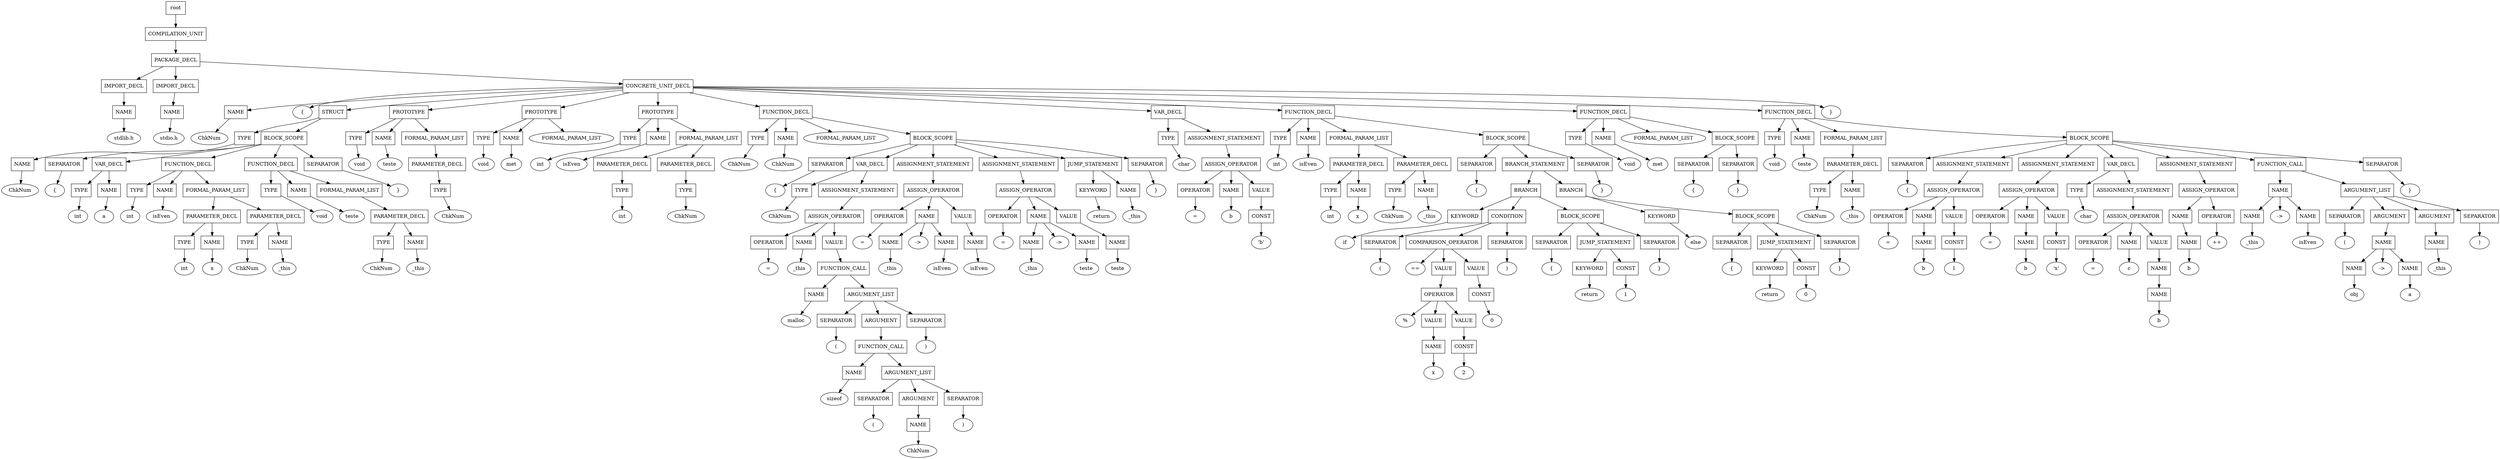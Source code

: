 digraph G {
	splines="TRUE";
	n_0 [label="root", shape="rectangle"]
	n_0 -> n_1
	n_1 [label="COMPILATION_UNIT", shape="rectangle"]
	n_1 -> n_2
	n_2 [label="PACKAGE_DECL", shape="rectangle"]
	n_2 -> n_3
	n_3 [label="IMPORT_DECL", shape="rectangle"]
	n_3 -> n_6
	n_6 [label="NAME", shape="rectangle"]
	n_6 -> n_20
	n_20 [label="stdlib.h", shape="ellipse"]
	n_2 -> n_4
	n_4 [label="IMPORT_DECL", shape="rectangle"]
	n_4 -> n_7
	n_7 [label="NAME", shape="rectangle"]
	n_7 -> n_21
	n_21 [label="stdio.h", shape="ellipse"]
	n_2 -> n_5
	n_5 [label="CONCRETE_UNIT_DECL", shape="rectangle"]
	n_5 -> n_8
	n_8 [label="NAME", shape="rectangle"]
	n_8 -> n_22
	n_22 [label="ChkNum", shape="ellipse"]
	n_5 -> n_9
	n_9 [label="{", shape="ellipse"]
	n_5 -> n_10
	n_10 [label="STRUCT", shape="rectangle"]
	n_10 -> n_23
	n_23 [label="TYPE", shape="rectangle"]
	n_23 -> n_52
	n_52 [label="NAME", shape="rectangle"]
	n_52 -> n_98
	n_98 [label="ChkNum", shape="ellipse"]
	n_10 -> n_24
	n_24 [label="BLOCK_SCOPE", shape="rectangle"]
	n_24 -> n_53
	n_53 [label="SEPARATOR", shape="rectangle"]
	n_53 -> n_99
	n_99 [label="{", shape="ellipse"]
	n_24 -> n_54
	n_54 [label="VAR_DECL", shape="rectangle"]
	n_54 -> n_100
	n_100 [label="TYPE", shape="rectangle"]
	n_100 -> n_144
	n_144 [label="int", shape="ellipse"]
	n_54 -> n_101
	n_101 [label="NAME", shape="rectangle"]
	n_101 -> n_145
	n_145 [label="a", shape="ellipse"]
	n_24 -> n_55
	n_55 [label="FUNCTION_DECL", shape="rectangle"]
	n_55 -> n_102
	n_102 [label="TYPE", shape="rectangle"]
	n_102 -> n_146
	n_146 [label="int", shape="ellipse"]
	n_55 -> n_103
	n_103 [label="NAME", shape="rectangle"]
	n_103 -> n_147
	n_147 [label="isEven", shape="ellipse"]
	n_55 -> n_104
	n_104 [label="FORMAL_PARAM_LIST", shape="rectangle"]
	n_104 -> n_148
	n_148 [label="PARAMETER_DECL", shape="rectangle"]
	n_148 -> n_197
	n_197 [label="TYPE", shape="rectangle"]
	n_197 -> n_245
	n_245 [label="int", shape="ellipse"]
	n_148 -> n_198
	n_198 [label="NAME", shape="rectangle"]
	n_198 -> n_246
	n_246 [label="x", shape="ellipse"]
	n_104 -> n_149
	n_149 [label="PARAMETER_DECL", shape="rectangle"]
	n_149 -> n_199
	n_199 [label="TYPE", shape="rectangle"]
	n_199 -> n_247
	n_247 [label="ChkNum", shape="ellipse"]
	n_149 -> n_200
	n_200 [label="NAME", shape="rectangle"]
	n_200 -> n_248
	n_248 [label="_this", shape="ellipse"]
	n_24 -> n_56
	n_56 [label="FUNCTION_DECL", shape="rectangle"]
	n_56 -> n_105
	n_105 [label="TYPE", shape="rectangle"]
	n_105 -> n_150
	n_150 [label="void", shape="ellipse"]
	n_56 -> n_106
	n_106 [label="NAME", shape="rectangle"]
	n_106 -> n_151
	n_151 [label="teste", shape="ellipse"]
	n_56 -> n_107
	n_107 [label="FORMAL_PARAM_LIST", shape="rectangle"]
	n_107 -> n_152
	n_152 [label="PARAMETER_DECL", shape="rectangle"]
	n_152 -> n_201
	n_201 [label="TYPE", shape="rectangle"]
	n_201 -> n_249
	n_249 [label="ChkNum", shape="ellipse"]
	n_152 -> n_202
	n_202 [label="NAME", shape="rectangle"]
	n_202 -> n_250
	n_250 [label="_this", shape="ellipse"]
	n_24 -> n_57
	n_57 [label="SEPARATOR", shape="rectangle"]
	n_57 -> n_108
	n_108 [label="}", shape="ellipse"]
	n_5 -> n_11
	n_11 [label="PROTOTYPE", shape="rectangle"]
	n_11 -> n_25
	n_25 [label="TYPE", shape="rectangle"]
	n_25 -> n_58
	n_58 [label="void", shape="ellipse"]
	n_11 -> n_26
	n_26 [label="NAME", shape="rectangle"]
	n_26 -> n_59
	n_59 [label="teste", shape="ellipse"]
	n_11 -> n_27
	n_27 [label="FORMAL_PARAM_LIST", shape="rectangle"]
	n_27 -> n_60
	n_60 [label="PARAMETER_DECL", shape="rectangle"]
	n_60 -> n_109
	n_109 [label="TYPE", shape="rectangle"]
	n_109 -> n_153
	n_153 [label="ChkNum", shape="ellipse"]
	n_5 -> n_12
	n_12 [label="PROTOTYPE", shape="rectangle"]
	n_12 -> n_28
	n_28 [label="TYPE", shape="rectangle"]
	n_28 -> n_61
	n_61 [label="void", shape="ellipse"]
	n_12 -> n_29
	n_29 [label="NAME", shape="rectangle"]
	n_29 -> n_62
	n_62 [label="met", shape="ellipse"]
	n_12 -> n_30
	n_30 [label="FORMAL_PARAM_LIST", shape="ellipse"]
	n_5 -> n_13
	n_13 [label="PROTOTYPE", shape="rectangle"]
	n_13 -> n_31
	n_31 [label="TYPE", shape="rectangle"]
	n_31 -> n_63
	n_63 [label="int", shape="ellipse"]
	n_13 -> n_32
	n_32 [label="NAME", shape="rectangle"]
	n_32 -> n_64
	n_64 [label="isEven", shape="ellipse"]
	n_13 -> n_33
	n_33 [label="FORMAL_PARAM_LIST", shape="rectangle"]
	n_33 -> n_65
	n_65 [label="PARAMETER_DECL", shape="rectangle"]
	n_65 -> n_110
	n_110 [label="TYPE", shape="rectangle"]
	n_110 -> n_154
	n_154 [label="int", shape="ellipse"]
	n_33 -> n_66
	n_66 [label="PARAMETER_DECL", shape="rectangle"]
	n_66 -> n_111
	n_111 [label="TYPE", shape="rectangle"]
	n_111 -> n_155
	n_155 [label="ChkNum", shape="ellipse"]
	n_5 -> n_14
	n_14 [label="FUNCTION_DECL", shape="rectangle"]
	n_14 -> n_34
	n_34 [label="TYPE", shape="rectangle"]
	n_34 -> n_67
	n_67 [label="ChkNum", shape="ellipse"]
	n_14 -> n_35
	n_35 [label="NAME", shape="rectangle"]
	n_35 -> n_68
	n_68 [label="ChkNum", shape="ellipse"]
	n_14 -> n_36
	n_36 [label="FORMAL_PARAM_LIST", shape="ellipse"]
	n_14 -> n_37
	n_37 [label="BLOCK_SCOPE", shape="rectangle"]
	n_37 -> n_69
	n_69 [label="SEPARATOR", shape="rectangle"]
	n_69 -> n_112
	n_112 [label="{", shape="ellipse"]
	n_37 -> n_70
	n_70 [label="VAR_DECL", shape="rectangle"]
	n_70 -> n_113
	n_113 [label="TYPE", shape="rectangle"]
	n_113 -> n_156
	n_156 [label="ChkNum", shape="ellipse"]
	n_70 -> n_114
	n_114 [label="ASSIGNMENT_STATEMENT", shape="rectangle"]
	n_114 -> n_157
	n_157 [label="ASSIGN_OPERATOR", shape="rectangle"]
	n_157 -> n_203
	n_203 [label="OPERATOR", shape="rectangle"]
	n_203 -> n_251
	n_251 [label="=", shape="ellipse"]
	n_157 -> n_204
	n_204 [label="NAME", shape="rectangle"]
	n_204 -> n_252
	n_252 [label="_this", shape="ellipse"]
	n_157 -> n_205
	n_205 [label="VALUE", shape="rectangle"]
	n_205 -> n_253
	n_253 [label="FUNCTION_CALL", shape="rectangle"]
	n_253 -> n_285
	n_285 [label="NAME", shape="rectangle"]
	n_285 -> n_296
	n_296 [label="malloc", shape="ellipse"]
	n_253 -> n_286
	n_286 [label="ARGUMENT_LIST", shape="rectangle"]
	n_286 -> n_297
	n_297 [label="SEPARATOR", shape="rectangle"]
	n_297 -> n_305
	n_305 [label="(", shape="ellipse"]
	n_286 -> n_298
	n_298 [label="ARGUMENT", shape="rectangle"]
	n_298 -> n_306
	n_306 [label="FUNCTION_CALL", shape="rectangle"]
	n_306 -> n_310
	n_310 [label="NAME", shape="rectangle"]
	n_310 -> n_314
	n_314 [label="sizeof", shape="ellipse"]
	n_306 -> n_311
	n_311 [label="ARGUMENT_LIST", shape="rectangle"]
	n_311 -> n_315
	n_315 [label="SEPARATOR", shape="rectangle"]
	n_315 -> n_318
	n_318 [label="(", shape="ellipse"]
	n_311 -> n_316
	n_316 [label="ARGUMENT", shape="rectangle"]
	n_316 -> n_319
	n_319 [label="NAME", shape="rectangle"]
	n_319 -> n_321
	n_321 [label="ChkNum", shape="ellipse"]
	n_311 -> n_317
	n_317 [label="SEPARATOR", shape="rectangle"]
	n_317 -> n_320
	n_320 [label=")", shape="ellipse"]
	n_286 -> n_299
	n_299 [label="SEPARATOR", shape="rectangle"]
	n_299 -> n_307
	n_307 [label=")", shape="ellipse"]
	n_37 -> n_71
	n_71 [label="ASSIGNMENT_STATEMENT", shape="rectangle"]
	n_71 -> n_115
	n_115 [label="ASSIGN_OPERATOR", shape="rectangle"]
	n_115 -> n_158
	n_158 [label="OPERATOR", shape="rectangle"]
	n_158 -> n_206
	n_206 [label="=", shape="ellipse"]
	n_115 -> n_159
	n_159 [label="NAME", shape="rectangle"]
	n_159 -> n_207
	n_207 [label="NAME", shape="rectangle"]
	n_207 -> n_254
	n_254 [label="_this", shape="ellipse"]
	n_159 -> n_208
	n_208 [label="->", shape="ellipse"]
	n_159 -> n_209
	n_209 [label="NAME", shape="rectangle"]
	n_209 -> n_255
	n_255 [label="isEven", shape="ellipse"]
	n_115 -> n_160
	n_160 [label="VALUE", shape="rectangle"]
	n_160 -> n_210
	n_210 [label="NAME", shape="rectangle"]
	n_210 -> n_256
	n_256 [label="isEven", shape="ellipse"]
	n_37 -> n_72
	n_72 [label="ASSIGNMENT_STATEMENT", shape="rectangle"]
	n_72 -> n_116
	n_116 [label="ASSIGN_OPERATOR", shape="rectangle"]
	n_116 -> n_161
	n_161 [label="OPERATOR", shape="rectangle"]
	n_161 -> n_211
	n_211 [label="=", shape="ellipse"]
	n_116 -> n_162
	n_162 [label="NAME", shape="rectangle"]
	n_162 -> n_212
	n_212 [label="NAME", shape="rectangle"]
	n_212 -> n_257
	n_257 [label="_this", shape="ellipse"]
	n_162 -> n_213
	n_213 [label="->", shape="ellipse"]
	n_162 -> n_214
	n_214 [label="NAME", shape="rectangle"]
	n_214 -> n_258
	n_258 [label="teste", shape="ellipse"]
	n_116 -> n_163
	n_163 [label="VALUE", shape="rectangle"]
	n_163 -> n_215
	n_215 [label="NAME", shape="rectangle"]
	n_215 -> n_259
	n_259 [label="teste", shape="ellipse"]
	n_37 -> n_73
	n_73 [label="JUMP_STATEMENT", shape="rectangle"]
	n_73 -> n_117
	n_117 [label="KEYWORD", shape="rectangle"]
	n_117 -> n_164
	n_164 [label="return", shape="ellipse"]
	n_73 -> n_118
	n_118 [label="NAME", shape="rectangle"]
	n_118 -> n_165
	n_165 [label="_this", shape="ellipse"]
	n_37 -> n_74
	n_74 [label="SEPARATOR", shape="rectangle"]
	n_74 -> n_119
	n_119 [label="}", shape="ellipse"]
	n_5 -> n_15
	n_15 [label="VAR_DECL", shape="rectangle"]
	n_15 -> n_38
	n_38 [label="TYPE", shape="rectangle"]
	n_38 -> n_75
	n_75 [label="char", shape="ellipse"]
	n_15 -> n_39
	n_39 [label="ASSIGNMENT_STATEMENT", shape="rectangle"]
	n_39 -> n_76
	n_76 [label="ASSIGN_OPERATOR", shape="rectangle"]
	n_76 -> n_120
	n_120 [label="OPERATOR", shape="rectangle"]
	n_120 -> n_166
	n_166 [label="=", shape="ellipse"]
	n_76 -> n_121
	n_121 [label="NAME", shape="rectangle"]
	n_121 -> n_167
	n_167 [label="b", shape="ellipse"]
	n_76 -> n_122
	n_122 [label="VALUE", shape="rectangle"]
	n_122 -> n_168
	n_168 [label="CONST", shape="rectangle"]
	n_168 -> n_216
	n_216 [label="'b'", shape="ellipse"]
	n_5 -> n_16
	n_16 [label="FUNCTION_DECL", shape="rectangle"]
	n_16 -> n_40
	n_40 [label="TYPE", shape="rectangle"]
	n_40 -> n_77
	n_77 [label="int", shape="ellipse"]
	n_16 -> n_41
	n_41 [label="NAME", shape="rectangle"]
	n_41 -> n_78
	n_78 [label="isEven", shape="ellipse"]
	n_16 -> n_42
	n_42 [label="FORMAL_PARAM_LIST", shape="rectangle"]
	n_42 -> n_79
	n_79 [label="PARAMETER_DECL", shape="rectangle"]
	n_79 -> n_123
	n_123 [label="TYPE", shape="rectangle"]
	n_123 -> n_169
	n_169 [label="int", shape="ellipse"]
	n_79 -> n_124
	n_124 [label="NAME", shape="rectangle"]
	n_124 -> n_170
	n_170 [label="x", shape="ellipse"]
	n_42 -> n_80
	n_80 [label="PARAMETER_DECL", shape="rectangle"]
	n_80 -> n_125
	n_125 [label="TYPE", shape="rectangle"]
	n_125 -> n_171
	n_171 [label="ChkNum", shape="ellipse"]
	n_80 -> n_126
	n_126 [label="NAME", shape="rectangle"]
	n_126 -> n_172
	n_172 [label="_this", shape="ellipse"]
	n_16 -> n_43
	n_43 [label="BLOCK_SCOPE", shape="rectangle"]
	n_43 -> n_81
	n_81 [label="SEPARATOR", shape="rectangle"]
	n_81 -> n_127
	n_127 [label="{", shape="ellipse"]
	n_43 -> n_82
	n_82 [label="BRANCH_STATEMENT", shape="rectangle"]
	n_82 -> n_128
	n_128 [label="BRANCH", shape="rectangle"]
	n_128 -> n_173
	n_173 [label="KEYWORD", shape="rectangle"]
	n_173 -> n_217
	n_217 [label="if", shape="ellipse"]
	n_128 -> n_174
	n_174 [label="CONDITION", shape="rectangle"]
	n_174 -> n_218
	n_218 [label="SEPARATOR", shape="rectangle"]
	n_218 -> n_260
	n_260 [label="(", shape="ellipse"]
	n_174 -> n_219
	n_219 [label="COMPARISON_OPERATOR", shape="rectangle"]
	n_219 -> n_261
	n_261 [label="==", shape="ellipse"]
	n_219 -> n_262
	n_262 [label="VALUE", shape="rectangle"]
	n_262 -> n_287
	n_287 [label="OPERATOR", shape="rectangle"]
	n_287 -> n_300
	n_300 [label="%", shape="ellipse"]
	n_287 -> n_301
	n_301 [label="VALUE", shape="rectangle"]
	n_301 -> n_308
	n_308 [label="NAME", shape="rectangle"]
	n_308 -> n_312
	n_312 [label="x", shape="ellipse"]
	n_287 -> n_302
	n_302 [label="VALUE", shape="rectangle"]
	n_302 -> n_309
	n_309 [label="CONST", shape="rectangle"]
	n_309 -> n_313
	n_313 [label="2", shape="ellipse"]
	n_219 -> n_263
	n_263 [label="VALUE", shape="rectangle"]
	n_263 -> n_288
	n_288 [label="CONST", shape="rectangle"]
	n_288 -> n_303
	n_303 [label="0", shape="ellipse"]
	n_174 -> n_220
	n_220 [label="SEPARATOR", shape="rectangle"]
	n_220 -> n_264
	n_264 [label=")", shape="ellipse"]
	n_128 -> n_175
	n_175 [label="BLOCK_SCOPE", shape="rectangle"]
	n_175 -> n_221
	n_221 [label="SEPARATOR", shape="rectangle"]
	n_221 -> n_265
	n_265 [label="{", shape="ellipse"]
	n_175 -> n_222
	n_222 [label="JUMP_STATEMENT", shape="rectangle"]
	n_222 -> n_266
	n_266 [label="KEYWORD", shape="rectangle"]
	n_266 -> n_289
	n_289 [label="return", shape="ellipse"]
	n_222 -> n_267
	n_267 [label="CONST", shape="rectangle"]
	n_267 -> n_290
	n_290 [label="1", shape="ellipse"]
	n_175 -> n_223
	n_223 [label="SEPARATOR", shape="rectangle"]
	n_223 -> n_268
	n_268 [label="}", shape="ellipse"]
	n_82 -> n_129
	n_129 [label="BRANCH", shape="rectangle"]
	n_129 -> n_176
	n_176 [label="KEYWORD", shape="rectangle"]
	n_176 -> n_224
	n_224 [label="else", shape="ellipse"]
	n_129 -> n_177
	n_177 [label="BLOCK_SCOPE", shape="rectangle"]
	n_177 -> n_225
	n_225 [label="SEPARATOR", shape="rectangle"]
	n_225 -> n_269
	n_269 [label="{", shape="ellipse"]
	n_177 -> n_226
	n_226 [label="JUMP_STATEMENT", shape="rectangle"]
	n_226 -> n_270
	n_270 [label="KEYWORD", shape="rectangle"]
	n_270 -> n_291
	n_291 [label="return", shape="ellipse"]
	n_226 -> n_271
	n_271 [label="CONST", shape="rectangle"]
	n_271 -> n_292
	n_292 [label="0", shape="ellipse"]
	n_177 -> n_227
	n_227 [label="SEPARATOR", shape="rectangle"]
	n_227 -> n_272
	n_272 [label="}", shape="ellipse"]
	n_43 -> n_83
	n_83 [label="SEPARATOR", shape="rectangle"]
	n_83 -> n_130
	n_130 [label="}", shape="ellipse"]
	n_5 -> n_17
	n_17 [label="FUNCTION_DECL", shape="rectangle"]
	n_17 -> n_44
	n_44 [label="TYPE", shape="rectangle"]
	n_44 -> n_84
	n_84 [label="void", shape="ellipse"]
	n_17 -> n_45
	n_45 [label="NAME", shape="rectangle"]
	n_45 -> n_85
	n_85 [label="met", shape="ellipse"]
	n_17 -> n_46
	n_46 [label="FORMAL_PARAM_LIST", shape="ellipse"]
	n_17 -> n_47
	n_47 [label="BLOCK_SCOPE", shape="rectangle"]
	n_47 -> n_86
	n_86 [label="SEPARATOR", shape="rectangle"]
	n_86 -> n_131
	n_131 [label="{", shape="ellipse"]
	n_47 -> n_87
	n_87 [label="SEPARATOR", shape="rectangle"]
	n_87 -> n_132
	n_132 [label="}", shape="ellipse"]
	n_5 -> n_18
	n_18 [label="FUNCTION_DECL", shape="rectangle"]
	n_18 -> n_48
	n_48 [label="TYPE", shape="rectangle"]
	n_48 -> n_88
	n_88 [label="void", shape="ellipse"]
	n_18 -> n_49
	n_49 [label="NAME", shape="rectangle"]
	n_49 -> n_89
	n_89 [label="teste", shape="ellipse"]
	n_18 -> n_50
	n_50 [label="FORMAL_PARAM_LIST", shape="rectangle"]
	n_50 -> n_90
	n_90 [label="PARAMETER_DECL", shape="rectangle"]
	n_90 -> n_133
	n_133 [label="TYPE", shape="rectangle"]
	n_133 -> n_178
	n_178 [label="ChkNum", shape="ellipse"]
	n_90 -> n_134
	n_134 [label="NAME", shape="rectangle"]
	n_134 -> n_179
	n_179 [label="_this", shape="ellipse"]
	n_18 -> n_51
	n_51 [label="BLOCK_SCOPE", shape="rectangle"]
	n_51 -> n_91
	n_91 [label="SEPARATOR", shape="rectangle"]
	n_91 -> n_135
	n_135 [label="{", shape="ellipse"]
	n_51 -> n_92
	n_92 [label="ASSIGNMENT_STATEMENT", shape="rectangle"]
	n_92 -> n_136
	n_136 [label="ASSIGN_OPERATOR", shape="rectangle"]
	n_136 -> n_180
	n_180 [label="OPERATOR", shape="rectangle"]
	n_180 -> n_228
	n_228 [label="=", shape="ellipse"]
	n_136 -> n_181
	n_181 [label="NAME", shape="rectangle"]
	n_181 -> n_229
	n_229 [label="NAME", shape="rectangle"]
	n_229 -> n_273
	n_273 [label="b", shape="ellipse"]
	n_136 -> n_182
	n_182 [label="VALUE", shape="rectangle"]
	n_182 -> n_230
	n_230 [label="CONST", shape="rectangle"]
	n_230 -> n_274
	n_274 [label="1", shape="ellipse"]
	n_51 -> n_93
	n_93 [label="ASSIGNMENT_STATEMENT", shape="rectangle"]
	n_93 -> n_137
	n_137 [label="ASSIGN_OPERATOR", shape="rectangle"]
	n_137 -> n_183
	n_183 [label="OPERATOR", shape="rectangle"]
	n_183 -> n_231
	n_231 [label="=", shape="ellipse"]
	n_137 -> n_184
	n_184 [label="NAME", shape="rectangle"]
	n_184 -> n_232
	n_232 [label="NAME", shape="rectangle"]
	n_232 -> n_275
	n_275 [label="b", shape="ellipse"]
	n_137 -> n_185
	n_185 [label="VALUE", shape="rectangle"]
	n_185 -> n_233
	n_233 [label="CONST", shape="rectangle"]
	n_233 -> n_276
	n_276 [label="'x'", shape="ellipse"]
	n_51 -> n_94
	n_94 [label="VAR_DECL", shape="rectangle"]
	n_94 -> n_138
	n_138 [label="TYPE", shape="rectangle"]
	n_138 -> n_186
	n_186 [label="char", shape="ellipse"]
	n_94 -> n_139
	n_139 [label="ASSIGNMENT_STATEMENT", shape="rectangle"]
	n_139 -> n_187
	n_187 [label="ASSIGN_OPERATOR", shape="rectangle"]
	n_187 -> n_234
	n_234 [label="OPERATOR", shape="rectangle"]
	n_234 -> n_277
	n_277 [label="=", shape="ellipse"]
	n_187 -> n_235
	n_235 [label="NAME", shape="rectangle"]
	n_235 -> n_278
	n_278 [label="c", shape="ellipse"]
	n_187 -> n_236
	n_236 [label="VALUE", shape="rectangle"]
	n_236 -> n_279
	n_279 [label="NAME", shape="rectangle"]
	n_279 -> n_293
	n_293 [label="NAME", shape="rectangle"]
	n_293 -> n_304
	n_304 [label="b", shape="ellipse"]
	n_51 -> n_95
	n_95 [label="ASSIGNMENT_STATEMENT", shape="rectangle"]
	n_95 -> n_140
	n_140 [label="ASSIGN_OPERATOR", shape="rectangle"]
	n_140 -> n_188
	n_188 [label="NAME", shape="rectangle"]
	n_188 -> n_237
	n_237 [label="NAME", shape="rectangle"]
	n_237 -> n_280
	n_280 [label="b", shape="ellipse"]
	n_140 -> n_189
	n_189 [label="OPERATOR", shape="rectangle"]
	n_189 -> n_238
	n_238 [label="++", shape="ellipse"]
	n_51 -> n_96
	n_96 [label="FUNCTION_CALL", shape="rectangle"]
	n_96 -> n_141
	n_141 [label="NAME", shape="rectangle"]
	n_141 -> n_190
	n_190 [label="NAME", shape="rectangle"]
	n_190 -> n_239
	n_239 [label="_this", shape="ellipse"]
	n_141 -> n_191
	n_191 [label="->", shape="ellipse"]
	n_141 -> n_192
	n_192 [label="NAME", shape="rectangle"]
	n_192 -> n_240
	n_240 [label="isEven", shape="ellipse"]
	n_96 -> n_142
	n_142 [label="ARGUMENT_LIST", shape="rectangle"]
	n_142 -> n_193
	n_193 [label="SEPARATOR", shape="rectangle"]
	n_193 -> n_241
	n_241 [label="(", shape="ellipse"]
	n_142 -> n_194
	n_194 [label="ARGUMENT", shape="rectangle"]
	n_194 -> n_242
	n_242 [label="NAME", shape="rectangle"]
	n_242 -> n_281
	n_281 [label="NAME", shape="rectangle"]
	n_281 -> n_294
	n_294 [label="obj", shape="ellipse"]
	n_242 -> n_282
	n_282 [label="->", shape="ellipse"]
	n_242 -> n_283
	n_283 [label="NAME", shape="rectangle"]
	n_283 -> n_295
	n_295 [label="a", shape="ellipse"]
	n_142 -> n_195
	n_195 [label="ARGUMENT", shape="rectangle"]
	n_195 -> n_243
	n_243 [label="NAME", shape="rectangle"]
	n_243 -> n_284
	n_284 [label="_this", shape="ellipse"]
	n_142 -> n_196
	n_196 [label="SEPARATOR", shape="rectangle"]
	n_196 -> n_244
	n_244 [label=")", shape="ellipse"]
	n_51 -> n_97
	n_97 [label="SEPARATOR", shape="rectangle"]
	n_97 -> n_143
	n_143 [label="}", shape="ellipse"]
	n_5 -> n_19
	n_19 [label="}", shape="ellipse"]
}